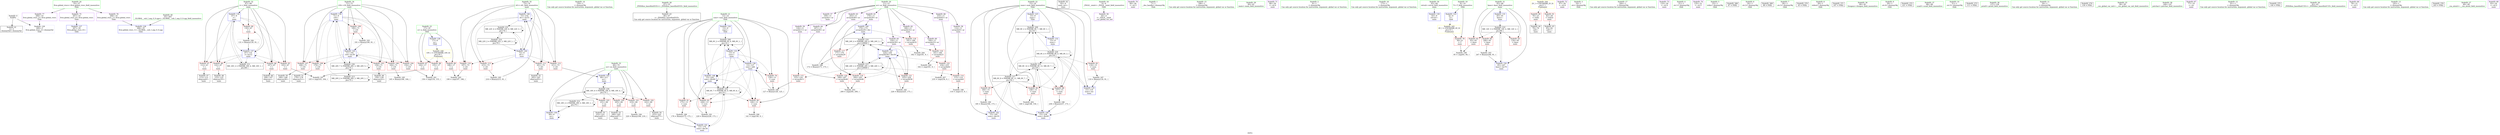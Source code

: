 digraph "SVFG" {
	label="SVFG";

	Node0x55d652a41d50 [shape=record,color=grey,label="{NodeID: 0\nNullPtr}"];
	Node0x55d652a41d50 -> Node0x55d652a60b60[style=solid];
	Node0x55d652a41d50 -> Node0x55d652a67530[style=solid];
	Node0x55d652a61240 [shape=record,color=red,label="{NodeID: 97\n112\<--67\n\<--i\nmain\n}"];
	Node0x55d652a61240 -> Node0x55d652a610a0[style=solid];
	Node0x55d652a43720 [shape=record,color=green,label="{NodeID: 14\n150\<--1\n\<--dummyObj\nCan only get source location for instruction, argument, global var or function.}"];
	Node0x55d652a64ce0 [shape=record,color=grey,label="{NodeID: 194\n220 = Binary(166, 219, )\n}"];
	Node0x55d652a61da0 [shape=record,color=red,label="{NodeID: 111\n201\<--73\n\<--i41\nmain\n}"];
	Node0x55d652a61da0 -> Node0x55d652a624d0[style=solid];
	Node0x55d652a60030 [shape=record,color=green,label="{NodeID: 28\n47\<--53\n_ZNSt8ios_base4InitD1Ev\<--_ZNSt8ios_base4InitD1Ev_field_insensitive\n}"];
	Node0x55d652a60030 -> Node0x55d652a60d30[style=solid];
	Node0x55d652a73800 [shape=record,color=black,label="{NodeID: 208\nMR_6V_2 = PHI(MR_6V_6, MR_6V_1, )\npts\{14 \}\n}"];
	Node0x55d652a73800 -> Node0x55d652a678a0[style=dashed];
	Node0x55d652a67130 [shape=record,color=blue,label="{NodeID: 125\n15\<--9\nnum\<--\nGlob }"];
	Node0x55d652a67130 -> Node0x55d652a73d00[style=dashed];
	Node0x55d652a60c60 [shape=record,color=black,label="{NodeID: 42\n62\<--9\nmain_ret\<--\nmain\n}"];
	Node0x55d652a67d80 [shape=record,color=blue,label="{NodeID: 139\n71\<--9\ni18\<--\nmain\n}"];
	Node0x55d652a67d80 -> Node0x55d652a617f0[style=dashed];
	Node0x55d652a67d80 -> Node0x55d652a618c0[style=dashed];
	Node0x55d652a67d80 -> Node0x55d652a61990[style=dashed];
	Node0x55d652a67d80 -> Node0x55d652a61a60[style=dashed];
	Node0x55d652a67d80 -> Node0x55d652a61b30[style=dashed];
	Node0x55d652a67d80 -> Node0x55d652a61c00[style=dashed];
	Node0x55d652a67d80 -> Node0x55d652a680c0[style=dashed];
	Node0x55d652a67d80 -> Node0x55d652a7a600[style=dashed];
	Node0x55d652a62810 [shape=record,color=purple,label="{NodeID: 56\n44\<--4\n\<--_ZStL8__ioinit\n__cxx_global_var_init\n}"];
	Node0x55d652a63370 [shape=record,color=purple,label="{NodeID: 70\n84\<--26\n\<--.str.3\nmain\n}"];
	Node0x55d652a63f60 [shape=record,color=red,label="{NodeID: 84\n148\<--15\n\<--num\nmain\n}"];
	Node0x55d652a63f60 -> Node0x55d652a6cbc0[style=solid];
	Node0x55d652a40e60 [shape=record,color=green,label="{NodeID: 1\n7\<--1\n__dso_handle\<--dummyObj\nGlob }"];
	Node0x55d652a61310 [shape=record,color=red,label="{NodeID: 98\n122\<--67\n\<--i\nmain\n}"];
	Node0x55d652a61310 -> Node0x55d652a62190[style=solid];
	Node0x55d652a437f0 [shape=record,color=green,label="{NodeID: 15\n166\<--1\n\<--dummyObj\nCan only get source location for instruction, argument, global var or function.}"];
	Node0x55d652a64e60 [shape=record,color=grey,label="{NodeID: 195\n216 = Binary(215, 91, )\n}"];
	Node0x55d652a64e60 -> Node0x55d652a68330[style=solid];
	Node0x55d652a61e70 [shape=record,color=red,label="{NodeID: 112\n211\<--73\n\<--i41\nmain\n}"];
	Node0x55d652a61e70 -> Node0x55d652a68260[style=solid];
	Node0x55d652a600c0 [shape=record,color=green,label="{NodeID: 29\n60\<--61\nmain\<--main_field_insensitive\n}"];
	Node0x55d652a73d00 [shape=record,color=black,label="{NodeID: 209\nMR_8V_2 = PHI(MR_8V_7, MR_8V_1, )\npts\{16 \}\n}"];
	Node0x55d652a73d00 -> Node0x55d652a677d0[style=dashed];
	Node0x55d652a67230 [shape=record,color=blue,label="{NodeID: 126\n17\<--9\nn\<--\nGlob }"];
	Node0x55d652a67230 -> Node0x55d652a7fdc0[style=dashed];
	Node0x55d652a60d30 [shape=record,color=black,label="{NodeID: 43\n46\<--47\n\<--_ZNSt8ios_base4InitD1Ev\nCan only get source location for instruction, argument, global var or function.}"];
	Node0x55d652a67e50 [shape=record,color=blue,label="{NodeID: 140\n170\<--172\narrayidx29\<--dec\nmain\n}"];
	Node0x55d652a67e50 -> Node0x55d652a66b20[style=dashed];
	Node0x55d652a67e50 -> Node0x55d652a76f00[style=dashed];
	Node0x55d652a628e0 [shape=record,color=purple,label="{NodeID: 57\n109\<--11\narrayidx\<--ar\nmain\n}"];
	Node0x55d652a63440 [shape=record,color=purple,label="{NodeID: 71\n86\<--29\n\<--.str.4\nmain\n}"];
	Node0x55d652a64030 [shape=record,color=red,label="{NodeID: 85\n184\<--15\n\<--num\nmain\n}"];
	Node0x55d652a64030 -> Node0x55d652a6a970[style=solid];
	Node0x55d652a43f20 [shape=record,color=green,label="{NodeID: 2\n9\<--1\n\<--dummyObj\nCan only get source location for instruction, argument, global var or function.}"];
	Node0x55d652a613e0 [shape=record,color=red,label="{NodeID: 99\n130\<--67\n\<--i\nmain\n}"];
	Node0x55d652a613e0 -> Node0x55d652a6a070[style=solid];
	Node0x55d652a438c0 [shape=record,color=green,label="{NodeID: 16\n173\<--1\n\<--dummyObj\nCan only get source location for instruction, argument, global var or function.}"];
	Node0x55d652a64fe0 [shape=record,color=grey,label="{NodeID: 196\n238 = Binary(237, 173, )\n}"];
	Node0x55d652a64fe0 -> Node0x55d652a685a0[style=solid];
	Node0x55d652a61f40 [shape=record,color=red,label="{NodeID: 113\n215\<--73\n\<--i41\nmain\n}"];
	Node0x55d652a61f40 -> Node0x55d652a64e60[style=solid];
	Node0x55d652a60180 [shape=record,color=green,label="{NodeID: 30\n63\<--64\nretval\<--retval_field_insensitive\nmain\n}"];
	Node0x55d652a60180 -> Node0x55d652a67630[style=solid];
	Node0x55d652a74200 [shape=record,color=black,label="{NodeID: 210\nMR_14V_3 = PHI(MR_14V_4, MR_14V_2, )\npts\{66 \}\n}"];
	Node0x55d652a74200 -> Node0x55d652a645e0[style=dashed];
	Node0x55d652a74200 -> Node0x55d652a646b0[style=dashed];
	Node0x55d652a74200 -> Node0x55d652a64780[style=dashed];
	Node0x55d652a74200 -> Node0x55d652a68670[style=dashed];
	Node0x55d652a67330 [shape=record,color=blue,label="{NodeID: 127\n267\<--34\nllvm.global_ctors_0\<--\nGlob }"];
	Node0x55d652a60e30 [shape=record,color=black,label="{NodeID: 44\n79\<--76\ncall\<--\nmain\n}"];
	Node0x55d652a78800 [shape=record,color=black,label="{NodeID: 224\nMR_8V_4 = PHI(MR_8V_6, MR_8V_3, )\npts\{16 \}\n}"];
	Node0x55d652a78800 -> Node0x55d652a63e90[style=dashed];
	Node0x55d652a78800 -> Node0x55d652a63f60[style=dashed];
	Node0x55d652a78800 -> Node0x55d652a64100[style=dashed];
	Node0x55d652a78800 -> Node0x55d652a67a40[style=dashed];
	Node0x55d652a78800 -> Node0x55d652a685a0[style=dashed];
	Node0x55d652a78800 -> Node0x55d652a73d00[style=dashed];
	Node0x55d652a78800 -> Node0x55d652a76500[style=dashed];
	Node0x55d652a78800 -> Node0x55d652a78800[style=dashed];
	Node0x55d652a78800 -> Node0x55d652a7b500[style=dashed];
	Node0x55d652a67f20 [shape=record,color=blue,label="{NodeID: 141\n13\<--176\nsum\<--dec30\nmain\n}"];
	Node0x55d652a67f20 -> Node0x55d652a76000[style=dashed];
	Node0x55d652a629b0 [shape=record,color=purple,label="{NodeID: 58\n114\<--11\narrayidx9\<--ar\nmain\n}"];
	Node0x55d652a629b0 -> Node0x55d652a62010[style=solid];
	Node0x55d652a63510 [shape=record,color=purple,label="{NodeID: 72\n97\<--29\n\<--.str.4\nmain\n}"];
	Node0x55d652a64100 [shape=record,color=red,label="{NodeID: 86\n237\<--15\n\<--num\nmain\n}"];
	Node0x55d652a64100 -> Node0x55d652a64fe0[style=solid];
	Node0x55d652a421d0 [shape=record,color=green,label="{NodeID: 3\n19\<--1\n.str\<--dummyObj\nGlob }"];
	Node0x55d652a69ef0 [shape=record,color=grey,label="{NodeID: 183\n247 = Binary(246, 91, )\n}"];
	Node0x55d652a69ef0 -> Node0x55d652a68670[style=solid];
	Node0x55d652a614b0 [shape=record,color=red,label="{NodeID: 100\n205\<--69\n\<--se\nmain\n}"];
	Node0x55d652a614b0 -> Node0x55d652a625a0[style=solid];
	Node0x55d652a42e80 [shape=record,color=green,label="{NodeID: 17\n244\<--1\n\<--dummyObj\nCan only get source location for instruction, argument, global var or function.}"];
	Node0x55d652a65160 [shape=record,color=grey,label="{NodeID: 197\n105 = cmp(103, 104, )\n}"];
	Node0x55d652a62010 [shape=record,color=red,label="{NodeID: 114\n115\<--114\n\<--arrayidx9\nmain\n}"];
	Node0x55d652a62010 -> Node0x55d652a652e0[style=solid];
	Node0x55d652a60250 [shape=record,color=green,label="{NodeID: 31\n65\<--66\nkase\<--kase_field_insensitive\nmain\n}"];
	Node0x55d652a60250 -> Node0x55d652a645e0[style=solid];
	Node0x55d652a60250 -> Node0x55d652a646b0[style=solid];
	Node0x55d652a60250 -> Node0x55d652a64780[style=solid];
	Node0x55d652a60250 -> Node0x55d652a67700[style=solid];
	Node0x55d652a60250 -> Node0x55d652a68670[style=solid];
	Node0x55d652a74700 [shape=record,color=black,label="{NodeID: 211\nMR_16V_2 = PHI(MR_16V_4, MR_16V_1, )\npts\{68 \}\n}"];
	Node0x55d652a74700 -> Node0x55d652a67970[style=dashed];
	Node0x55d652a67430 [shape=record,color=blue,label="{NodeID: 128\n268\<--35\nllvm.global_ctors_1\<--_GLOBAL__sub_I_axp_0_0.cpp\nGlob }"];
	Node0x55d652a60f00 [shape=record,color=black,label="{NodeID: 45\n85\<--82\ncall1\<--\nmain\n}"];
	Node0x55d652a67ff0 [shape=record,color=blue,label="{NodeID: 142\n15\<--185\nnum\<--dec35\nmain\n}"];
	Node0x55d652a67ff0 -> Node0x55d652a76500[style=dashed];
	Node0x55d652a62a80 [shape=record,color=purple,label="{NodeID: 59\n124\<--11\narrayidx11\<--ar\nmain\n}"];
	Node0x55d652a62a80 -> Node0x55d652a620e0[style=solid];
	Node0x55d652a635e0 [shape=record,color=purple,label="{NodeID: 73\n110\<--29\n\<--.str.4\nmain\n}"];
	Node0x55d652a641d0 [shape=record,color=red,label="{NodeID: 87\n104\<--17\n\<--n\nmain\n}"];
	Node0x55d652a641d0 -> Node0x55d652a65160[style=solid];
	Node0x55d652a42260 [shape=record,color=green,label="{NodeID: 4\n21\<--1\n.str.1\<--dummyObj\nGlob }"];
	Node0x55d652a6a070 [shape=record,color=grey,label="{NodeID: 184\n131 = Binary(130, 91, )\n}"];
	Node0x55d652a6a070 -> Node0x55d652a67be0[style=solid];
	Node0x55d652a61580 [shape=record,color=red,label="{NodeID: 101\n219\<--69\n\<--se\nmain\n}"];
	Node0x55d652a61580 -> Node0x55d652a64ce0[style=solid];
	Node0x55d652a42f10 [shape=record,color=green,label="{NodeID: 18\n4\<--6\n_ZStL8__ioinit\<--_ZStL8__ioinit_field_insensitive\nGlob }"];
	Node0x55d652a42f10 -> Node0x55d652a62810[style=solid];
	Node0x55d652a652e0 [shape=record,color=grey,label="{NodeID: 198\n116 = cmp(115, 9, )\n}"];
	Node0x55d652a620e0 [shape=record,color=red,label="{NodeID: 115\n125\<--124\n\<--arrayidx11\nmain\n}"];
	Node0x55d652a620e0 -> Node0x55d652a6a370[style=solid];
	Node0x55d652a60320 [shape=record,color=green,label="{NodeID: 32\n67\<--68\ni\<--i_field_insensitive\nmain\n}"];
	Node0x55d652a60320 -> Node0x55d652a64850[style=solid];
	Node0x55d652a60320 -> Node0x55d652a61170[style=solid];
	Node0x55d652a60320 -> Node0x55d652a61240[style=solid];
	Node0x55d652a60320 -> Node0x55d652a61310[style=solid];
	Node0x55d652a60320 -> Node0x55d652a613e0[style=solid];
	Node0x55d652a60320 -> Node0x55d652a67970[style=solid];
	Node0x55d652a60320 -> Node0x55d652a67be0[style=solid];
	Node0x55d652a74c00 [shape=record,color=black,label="{NodeID: 212\nMR_18V_2 = PHI(MR_18V_3, MR_18V_1, )\npts\{70 \}\n}"];
	Node0x55d652a74c00 -> Node0x55d652a67cb0[style=dashed];
	Node0x55d652a74c00 -> Node0x55d652a74c00[style=dashed];
	Node0x55d652a67530 [shape=record,color=blue, style = dotted,label="{NodeID: 129\n269\<--3\nllvm.global_ctors_2\<--dummyVal\nGlob }"];
	Node0x55d652a60fd0 [shape=record,color=black,label="{NodeID: 46\n108\<--107\nidxprom\<--\nmain\n}"];
	Node0x55d652a680c0 [shape=record,color=blue,label="{NodeID: 143\n71\<--191\ni18\<--inc39\nmain\n}"];
	Node0x55d652a680c0 -> Node0x55d652a617f0[style=dashed];
	Node0x55d652a680c0 -> Node0x55d652a618c0[style=dashed];
	Node0x55d652a680c0 -> Node0x55d652a61990[style=dashed];
	Node0x55d652a680c0 -> Node0x55d652a61a60[style=dashed];
	Node0x55d652a680c0 -> Node0x55d652a61b30[style=dashed];
	Node0x55d652a680c0 -> Node0x55d652a61c00[style=dashed];
	Node0x55d652a680c0 -> Node0x55d652a680c0[style=dashed];
	Node0x55d652a680c0 -> Node0x55d652a7a600[style=dashed];
	Node0x55d652a62b50 [shape=record,color=purple,label="{NodeID: 60\n160\<--11\narrayidx23\<--ar\nmain\n}"];
	Node0x55d652a62b50 -> Node0x55d652a66980[style=solid];
	Node0x55d652a636b0 [shape=record,color=purple,label="{NodeID: 74\n135\<--31\n\<--.str.5\nmain\n}"];
	Node0x55d652a642a0 [shape=record,color=red,label="{NodeID: 88\n155\<--17\n\<--n\nmain\n}"];
	Node0x55d652a642a0 -> Node0x55d652a65760[style=solid];
	Node0x55d652a42410 [shape=record,color=green,label="{NodeID: 5\n23\<--1\nstdin\<--dummyObj\nGlob }"];
	Node0x55d652816a30 [shape=record,color=black,label="{NodeID: 268\n87 = PHI()\n}"];
	Node0x55d652a6a1f0 [shape=record,color=grey,label="{NodeID: 185\n165 = Binary(166, 164, )\n}"];
	Node0x55d652a61650 [shape=record,color=red,label="{NodeID: 102\n222\<--69\n\<--se\nmain\n}"];
	Node0x55d652a61650 -> Node0x55d652a62670[style=solid];
	Node0x55d652a42fe0 [shape=record,color=green,label="{NodeID: 19\n8\<--10\nT\<--T_field_insensitive\nGlob }"];
	Node0x55d652a42fe0 -> Node0x55d652a63a80[style=solid];
	Node0x55d652a42fe0 -> Node0x55d652a66f30[style=solid];
	Node0x55d652a65460 [shape=record,color=grey,label="{NodeID: 199\n95 = cmp(93, 94, )\n}"];
	Node0x55d652a66980 [shape=record,color=red,label="{NodeID: 116\n161\<--160\n\<--arrayidx23\nmain\n}"];
	Node0x55d652a66980 -> Node0x55d652a655e0[style=solid];
	Node0x55d652a603f0 [shape=record,color=green,label="{NodeID: 33\n69\<--70\nse\<--se_field_insensitive\nmain\n}"];
	Node0x55d652a603f0 -> Node0x55d652a614b0[style=solid];
	Node0x55d652a603f0 -> Node0x55d652a61580[style=solid];
	Node0x55d652a603f0 -> Node0x55d652a61650[style=solid];
	Node0x55d652a603f0 -> Node0x55d652a61720[style=solid];
	Node0x55d652a603f0 -> Node0x55d652a67cb0[style=solid];
	Node0x55d652a603f0 -> Node0x55d652a68260[style=solid];
	Node0x55d652a75100 [shape=record,color=black,label="{NodeID: 213\nMR_20V_2 = PHI(MR_20V_3, MR_20V_1, )\npts\{72 \}\n}"];
	Node0x55d652a75100 -> Node0x55d652a67d80[style=dashed];
	Node0x55d652a75100 -> Node0x55d652a75100[style=dashed];
	Node0x55d652a75100 -> Node0x55d652a7a600[style=dashed];
	Node0x55d652a67630 [shape=record,color=blue,label="{NodeID: 130\n63\<--9\nretval\<--\nmain\n}"];
	Node0x55d652a610a0 [shape=record,color=black,label="{NodeID: 47\n113\<--112\nidxprom8\<--\nmain\n}"];
	Node0x55d652a68190 [shape=record,color=blue,label="{NodeID: 144\n73\<--9\ni41\<--\nmain\n}"];
	Node0x55d652a68190 -> Node0x55d652a61cd0[style=dashed];
	Node0x55d652a68190 -> Node0x55d652a61da0[style=dashed];
	Node0x55d652a68190 -> Node0x55d652a61e70[style=dashed];
	Node0x55d652a68190 -> Node0x55d652a61f40[style=dashed];
	Node0x55d652a68190 -> Node0x55d652a68330[style=dashed];
	Node0x55d652a68190 -> Node0x55d652a7ab00[style=dashed];
	Node0x55d652a62c20 [shape=record,color=purple,label="{NodeID: 61\n170\<--11\narrayidx29\<--ar\nmain\n}"];
	Node0x55d652a62c20 -> Node0x55d652a66a50[style=solid];
	Node0x55d652a62c20 -> Node0x55d652a67e50[style=solid];
	Node0x55d652a63780 [shape=record,color=purple,label="{NodeID: 75\n267\<--33\nllvm.global_ctors_0\<--llvm.global_ctors\nGlob }"];
	Node0x55d652a63780 -> Node0x55d652a67330[style=solid];
	Node0x55d652a64370 [shape=record,color=red,label="{NodeID: 89\n198\<--17\n\<--n\nmain\n}"];
	Node0x55d652a64370 -> Node0x55d652a6d000[style=solid];
	Node0x55d652a424a0 [shape=record,color=green,label="{NodeID: 6\n24\<--1\n.str.2\<--dummyObj\nGlob }"];
	Node0x55d652a8cb60 [shape=record,color=black,label="{NodeID: 269\n98 = PHI()\n}"];
	Node0x55d652a6a370 [shape=record,color=grey,label="{NodeID: 186\n127 = Binary(126, 125, )\n}"];
	Node0x55d652a6a370 -> Node0x55d652a67b10[style=solid];
	Node0x55d652a61720 [shape=record,color=red,label="{NodeID: 103\n231\<--69\n\<--se\nmain\n}"];
	Node0x55d652a61720 -> Node0x55d652a62740[style=solid];
	Node0x55d652a430b0 [shape=record,color=green,label="{NodeID: 20\n11\<--12\nar\<--ar_field_insensitive\nGlob }"];
	Node0x55d652a430b0 -> Node0x55d652a628e0[style=solid];
	Node0x55d652a430b0 -> Node0x55d652a629b0[style=solid];
	Node0x55d652a430b0 -> Node0x55d652a62a80[style=solid];
	Node0x55d652a430b0 -> Node0x55d652a62b50[style=solid];
	Node0x55d652a430b0 -> Node0x55d652a62c20[style=solid];
	Node0x55d652a430b0 -> Node0x55d652a62cf0[style=solid];
	Node0x55d652a430b0 -> Node0x55d652a62dc0[style=solid];
	Node0x55d652a430b0 -> Node0x55d652a62e90[style=solid];
	Node0x55d652a430b0 -> Node0x55d652a62f60[style=solid];
	Node0x55d652a430b0 -> Node0x55d652a63030[style=solid];
	Node0x55d652a655e0 [shape=record,color=grey,label="{NodeID: 200\n162 = cmp(161, 9, )\n}"];
	Node0x55d652a66a50 [shape=record,color=red,label="{NodeID: 117\n171\<--170\n\<--arrayidx29\nmain\n}"];
	Node0x55d652a66a50 -> Node0x55d652a6a670[style=solid];
	Node0x55d652a604c0 [shape=record,color=green,label="{NodeID: 34\n71\<--72\ni18\<--i18_field_insensitive\nmain\n}"];
	Node0x55d652a604c0 -> Node0x55d652a617f0[style=solid];
	Node0x55d652a604c0 -> Node0x55d652a618c0[style=solid];
	Node0x55d652a604c0 -> Node0x55d652a61990[style=solid];
	Node0x55d652a604c0 -> Node0x55d652a61a60[style=solid];
	Node0x55d652a604c0 -> Node0x55d652a61b30[style=solid];
	Node0x55d652a604c0 -> Node0x55d652a61c00[style=solid];
	Node0x55d652a604c0 -> Node0x55d652a67d80[style=solid];
	Node0x55d652a604c0 -> Node0x55d652a680c0[style=solid];
	Node0x55d652a75600 [shape=record,color=black,label="{NodeID: 214\nMR_22V_2 = PHI(MR_22V_3, MR_22V_1, )\npts\{74 \}\n}"];
	Node0x55d652a75600 -> Node0x55d652a68190[style=dashed];
	Node0x55d652a75600 -> Node0x55d652a75600[style=dashed];
	Node0x55d652a75600 -> Node0x55d652a7ab00[style=dashed];
	Node0x55d652a67700 [shape=record,color=blue,label="{NodeID: 131\n65\<--91\nkase\<--\nmain\n}"];
	Node0x55d652a67700 -> Node0x55d652a74200[style=dashed];
	Node0x55d652a62190 [shape=record,color=black,label="{NodeID: 48\n123\<--122\nidxprom10\<--\nmain\n}"];
	Node0x55d652a68260 [shape=record,color=blue,label="{NodeID: 145\n69\<--211\nse\<--\nmain\n}"];
	Node0x55d652a68260 -> Node0x55d652a7ba00[style=dashed];
	Node0x55d652a62cf0 [shape=record,color=purple,label="{NodeID: 62\n180\<--11\narrayidx32\<--ar\nmain\n}"];
	Node0x55d652a62cf0 -> Node0x55d652a66b20[style=solid];
	Node0x55d652a63880 [shape=record,color=purple,label="{NodeID: 76\n268\<--33\nllvm.global_ctors_1\<--llvm.global_ctors\nGlob }"];
	Node0x55d652a63880 -> Node0x55d652a67430[style=solid];
	Node0x55d652a64440 [shape=record,color=red,label="{NodeID: 90\n76\<--23\n\<--stdin\nmain\n}"];
	Node0x55d652a64440 -> Node0x55d652a60e30[style=solid];
	Node0x55d652a41fb0 [shape=record,color=green,label="{NodeID: 7\n26\<--1\n.str.3\<--dummyObj\nGlob }"];
	Node0x55d652a8cc60 [shape=record,color=black,label="{NodeID: 270\n45 = PHI()\n}"];
	Node0x55d652a6a4f0 [shape=record,color=grey,label="{NodeID: 187\n119 = Binary(118, 91, )\n}"];
	Node0x55d652a6a4f0 -> Node0x55d652a67a40[style=solid];
	Node0x55d652a617f0 [shape=record,color=red,label="{NodeID: 104\n154\<--71\n\<--i18\nmain\n}"];
	Node0x55d652a617f0 -> Node0x55d652a65760[style=solid];
	Node0x55d652a43180 [shape=record,color=green,label="{NodeID: 21\n13\<--14\nsum\<--sum_field_insensitive\nGlob }"];
	Node0x55d652a43180 -> Node0x55d652a63b50[style=solid];
	Node0x55d652a43180 -> Node0x55d652a63c20[style=solid];
	Node0x55d652a43180 -> Node0x55d652a63cf0[style=solid];
	Node0x55d652a43180 -> Node0x55d652a63dc0[style=solid];
	Node0x55d652a43180 -> Node0x55d652a67030[style=solid];
	Node0x55d652a43180 -> Node0x55d652a678a0[style=solid];
	Node0x55d652a43180 -> Node0x55d652a67b10[style=solid];
	Node0x55d652a43180 -> Node0x55d652a67f20[style=solid];
	Node0x55d652a43180 -> Node0x55d652a684d0[style=solid];
	Node0x55d652a65760 [shape=record,color=grey,label="{NodeID: 201\n156 = cmp(154, 155, )\n}"];
	Node0x55d652a66b20 [shape=record,color=red,label="{NodeID: 118\n181\<--180\n\<--arrayidx32\nmain\n}"];
	Node0x55d652a66b20 -> Node0x55d652a6ce80[style=solid];
	Node0x55d652a60590 [shape=record,color=green,label="{NodeID: 35\n73\<--74\ni41\<--i41_field_insensitive\nmain\n}"];
	Node0x55d652a60590 -> Node0x55d652a61cd0[style=solid];
	Node0x55d652a60590 -> Node0x55d652a61da0[style=solid];
	Node0x55d652a60590 -> Node0x55d652a61e70[style=solid];
	Node0x55d652a60590 -> Node0x55d652a61f40[style=solid];
	Node0x55d652a60590 -> Node0x55d652a68190[style=solid];
	Node0x55d652a60590 -> Node0x55d652a68330[style=solid];
	Node0x55d652a75b00 [shape=record,color=black,label="{NodeID: 215\nMR_24V_2 = PHI(MR_24V_3, MR_24V_1, )\npts\{120000 \}\n}"];
	Node0x55d652a75b00 -> Node0x55d652a62010[style=dashed];
	Node0x55d652a75b00 -> Node0x55d652a620e0[style=dashed];
	Node0x55d652a75b00 -> Node0x55d652a66bf0[style=dashed];
	Node0x55d652a75b00 -> Node0x55d652a66cc0[style=dashed];
	Node0x55d652a75b00 -> Node0x55d652a66d90[style=dashed];
	Node0x55d652a75b00 -> Node0x55d652a68400[style=dashed];
	Node0x55d652a75b00 -> Node0x55d652a75b00[style=dashed];
	Node0x55d652a75b00 -> Node0x55d652a76f00[style=dashed];
	Node0x55d652a677d0 [shape=record,color=blue,label="{NodeID: 132\n15\<--9\nnum\<--\nmain\n}"];
	Node0x55d652a677d0 -> Node0x55d652a78800[style=dashed];
	Node0x55d652a62260 [shape=record,color=black,label="{NodeID: 49\n159\<--158\nidxprom22\<--\nmain\n}"];
	Node0x55d652a68330 [shape=record,color=blue,label="{NodeID: 146\n73\<--216\ni41\<--inc53\nmain\n}"];
	Node0x55d652a68330 -> Node0x55d652a61cd0[style=dashed];
	Node0x55d652a68330 -> Node0x55d652a61da0[style=dashed];
	Node0x55d652a68330 -> Node0x55d652a61e70[style=dashed];
	Node0x55d652a68330 -> Node0x55d652a61f40[style=dashed];
	Node0x55d652a68330 -> Node0x55d652a68330[style=dashed];
	Node0x55d652a68330 -> Node0x55d652a7ab00[style=dashed];
	Node0x55d652a62dc0 [shape=record,color=purple,label="{NodeID: 63\n203\<--11\narrayidx46\<--ar\nmain\n}"];
	Node0x55d652a62dc0 -> Node0x55d652a66bf0[style=solid];
	Node0x55d652a63980 [shape=record,color=purple,label="{NodeID: 77\n269\<--33\nllvm.global_ctors_2\<--llvm.global_ctors\nGlob }"];
	Node0x55d652a63980 -> Node0x55d652a67530[style=solid];
	Node0x55d652a64510 [shape=record,color=red,label="{NodeID: 91\n82\<--28\n\<--stdout\nmain\n}"];
	Node0x55d652a64510 -> Node0x55d652a60f00[style=solid];
	Node0x55d652a42040 [shape=record,color=green,label="{NodeID: 8\n28\<--1\nstdout\<--dummyObj\nGlob }"];
	Node0x55d652a8d2b0 [shape=record,color=black,label="{NodeID: 271\n167 = PHI()\n}"];
	Node0x55d652a6a670 [shape=record,color=grey,label="{NodeID: 188\n172 = Binary(171, 173, )\n}"];
	Node0x55d652a6a670 -> Node0x55d652a67e50[style=solid];
	Node0x55d652a618c0 [shape=record,color=red,label="{NodeID: 105\n158\<--71\n\<--i18\nmain\n}"];
	Node0x55d652a618c0 -> Node0x55d652a62260[style=solid];
	Node0x55d652a43250 [shape=record,color=green,label="{NodeID: 22\n15\<--16\nnum\<--num_field_insensitive\nGlob }"];
	Node0x55d652a43250 -> Node0x55d652a63e90[style=solid];
	Node0x55d652a43250 -> Node0x55d652a63f60[style=solid];
	Node0x55d652a43250 -> Node0x55d652a64030[style=solid];
	Node0x55d652a43250 -> Node0x55d652a64100[style=solid];
	Node0x55d652a43250 -> Node0x55d652a67130[style=solid];
	Node0x55d652a43250 -> Node0x55d652a677d0[style=solid];
	Node0x55d652a43250 -> Node0x55d652a67a40[style=solid];
	Node0x55d652a43250 -> Node0x55d652a67ff0[style=solid];
	Node0x55d652a43250 -> Node0x55d652a685a0[style=solid];
	Node0x55d652a6cbc0 [shape=record,color=grey,label="{NodeID: 202\n149 = cmp(148, 150, )\n}"];
	Node0x55d652a66bf0 [shape=record,color=red,label="{NodeID: 119\n204\<--203\n\<--arrayidx46\nmain\n}"];
	Node0x55d652a66bf0 -> Node0x55d652a6cd00[style=solid];
	Node0x55d652a60660 [shape=record,color=green,label="{NodeID: 36\n80\<--81\nfreopen\<--freopen_field_insensitive\n}"];
	Node0x55d652a76000 [shape=record,color=black,label="{NodeID: 216\nMR_6V_7 = PHI(MR_6V_9, MR_6V_6, )\npts\{14 \}\n}"];
	Node0x55d652a76000 -> Node0x55d652a63c20[style=dashed];
	Node0x55d652a76000 -> Node0x55d652a63cf0[style=dashed];
	Node0x55d652a76000 -> Node0x55d652a63dc0[style=dashed];
	Node0x55d652a76000 -> Node0x55d652a67f20[style=dashed];
	Node0x55d652a76000 -> Node0x55d652a684d0[style=dashed];
	Node0x55d652a76000 -> Node0x55d652a73800[style=dashed];
	Node0x55d652a76000 -> Node0x55d652a76000[style=dashed];
	Node0x55d652a678a0 [shape=record,color=blue,label="{NodeID: 133\n13\<--9\nsum\<--\nmain\n}"];
	Node0x55d652a678a0 -> Node0x55d652a63b50[style=dashed];
	Node0x55d652a678a0 -> Node0x55d652a63c20[style=dashed];
	Node0x55d652a678a0 -> Node0x55d652a63dc0[style=dashed];
	Node0x55d652a678a0 -> Node0x55d652a67b10[style=dashed];
	Node0x55d652a678a0 -> Node0x55d652a684d0[style=dashed];
	Node0x55d652a678a0 -> Node0x55d652a73800[style=dashed];
	Node0x55d652a678a0 -> Node0x55d652a76000[style=dashed];
	Node0x55d652a62330 [shape=record,color=black,label="{NodeID: 50\n169\<--168\nidxprom28\<--\nmain\n}"];
	Node0x55d652a7a600 [shape=record,color=black,label="{NodeID: 230\nMR_20V_7 = PHI(MR_20V_3, MR_20V_5, )\npts\{72 \}\n}"];
	Node0x55d652a7a600 -> Node0x55d652a67d80[style=dashed];
	Node0x55d652a7a600 -> Node0x55d652a75100[style=dashed];
	Node0x55d652a7a600 -> Node0x55d652a7a600[style=dashed];
	Node0x55d652a68400 [shape=record,color=blue,label="{NodeID: 147\n224\<--226\narrayidx58\<--dec59\nmain\n}"];
	Node0x55d652a68400 -> Node0x55d652a66bf0[style=dashed];
	Node0x55d652a68400 -> Node0x55d652a66cc0[style=dashed];
	Node0x55d652a68400 -> Node0x55d652a66d90[style=dashed];
	Node0x55d652a68400 -> Node0x55d652a66e60[style=dashed];
	Node0x55d652a68400 -> Node0x55d652a68400[style=dashed];
	Node0x55d652a68400 -> Node0x55d652a75b00[style=dashed];
	Node0x55d652a68400 -> Node0x55d652a76f00[style=dashed];
	Node0x55d652a62e90 [shape=record,color=purple,label="{NodeID: 64\n207\<--11\narrayidx48\<--ar\nmain\n}"];
	Node0x55d652a62e90 -> Node0x55d652a66cc0[style=solid];
	Node0x55d652a7f000 [shape=record,color=yellow,style=double,label="{NodeID: 244\n2V_1 = ENCHI(MR_2V_0)\npts\{1 \}\nFun[main]}"];
	Node0x55d652a7f000 -> Node0x55d652a64440[style=dashed];
	Node0x55d652a7f000 -> Node0x55d652a64510[style=dashed];
	Node0x55d652a63a80 [shape=record,color=red,label="{NodeID: 78\n94\<--8\n\<--T\nmain\n}"];
	Node0x55d652a63a80 -> Node0x55d652a65460[style=solid];
	Node0x55d652a645e0 [shape=record,color=red,label="{NodeID: 92\n93\<--65\n\<--kase\nmain\n}"];
	Node0x55d652a645e0 -> Node0x55d652a65460[style=solid];
	Node0x55d652a42710 [shape=record,color=green,label="{NodeID: 9\n29\<--1\n.str.4\<--dummyObj\nGlob }"];
	Node0x55d652a8d3b0 [shape=record,color=black,label="{NodeID: 272\n221 = PHI()\n}"];
	Node0x55d652a6a7f0 [shape=record,color=grey,label="{NodeID: 189\n176 = Binary(175, 173, )\n}"];
	Node0x55d652a6a7f0 -> Node0x55d652a67f20[style=solid];
	Node0x55d652a61990 [shape=record,color=red,label="{NodeID: 106\n164\<--71\n\<--i18\nmain\n}"];
	Node0x55d652a61990 -> Node0x55d652a6a1f0[style=solid];
	Node0x55d652a43320 [shape=record,color=green,label="{NodeID: 23\n17\<--18\nn\<--n_field_insensitive\nGlob }"];
	Node0x55d652a43320 -> Node0x55d652a641d0[style=solid];
	Node0x55d652a43320 -> Node0x55d652a642a0[style=solid];
	Node0x55d652a43320 -> Node0x55d652a64370[style=solid];
	Node0x55d652a43320 -> Node0x55d652a67230[style=solid];
	Node0x55d652a6cd00 [shape=record,color=grey,label="{NodeID: 203\n209 = cmp(204, 208, )\n}"];
	Node0x55d652a66cc0 [shape=record,color=red,label="{NodeID: 120\n208\<--207\n\<--arrayidx48\nmain\n}"];
	Node0x55d652a66cc0 -> Node0x55d652a6cd00[style=solid];
	Node0x55d652a60760 [shape=record,color=green,label="{NodeID: 37\n88\<--89\nscanf\<--scanf_field_insensitive\n}"];
	Node0x55d652a76500 [shape=record,color=black,label="{NodeID: 217\nMR_8V_8 = PHI(MR_8V_11, MR_8V_7, )\npts\{16 \}\n}"];
	Node0x55d652a76500 -> Node0x55d652a63f60[style=dashed];
	Node0x55d652a76500 -> Node0x55d652a64030[style=dashed];
	Node0x55d652a76500 -> Node0x55d652a64100[style=dashed];
	Node0x55d652a76500 -> Node0x55d652a67ff0[style=dashed];
	Node0x55d652a76500 -> Node0x55d652a685a0[style=dashed];
	Node0x55d652a76500 -> Node0x55d652a73d00[style=dashed];
	Node0x55d652a76500 -> Node0x55d652a76500[style=dashed];
	Node0x55d652a76500 -> Node0x55d652a7b500[style=dashed];
	Node0x55d652a67970 [shape=record,color=blue,label="{NodeID: 134\n67\<--9\ni\<--\nmain\n}"];
	Node0x55d652a67970 -> Node0x55d652a64850[style=dashed];
	Node0x55d652a67970 -> Node0x55d652a61170[style=dashed];
	Node0x55d652a67970 -> Node0x55d652a61240[style=dashed];
	Node0x55d652a67970 -> Node0x55d652a61310[style=dashed];
	Node0x55d652a67970 -> Node0x55d652a613e0[style=dashed];
	Node0x55d652a67970 -> Node0x55d652a67be0[style=dashed];
	Node0x55d652a67970 -> Node0x55d652a74700[style=dashed];
	Node0x55d652a62400 [shape=record,color=black,label="{NodeID: 51\n179\<--178\nidxprom31\<--\nmain\n}"];
	Node0x55d652a7ab00 [shape=record,color=black,label="{NodeID: 231\nMR_22V_4 = PHI(MR_22V_6, MR_22V_3, )\npts\{74 \}\n}"];
	Node0x55d652a7ab00 -> Node0x55d652a68190[style=dashed];
	Node0x55d652a7ab00 -> Node0x55d652a75600[style=dashed];
	Node0x55d652a7ab00 -> Node0x55d652a7ab00[style=dashed];
	Node0x55d652a684d0 [shape=record,color=blue,label="{NodeID: 148\n13\<--229\nsum\<--dec60\nmain\n}"];
	Node0x55d652a684d0 -> Node0x55d652a63c20[style=dashed];
	Node0x55d652a684d0 -> Node0x55d652a63dc0[style=dashed];
	Node0x55d652a684d0 -> Node0x55d652a684d0[style=dashed];
	Node0x55d652a684d0 -> Node0x55d652a73800[style=dashed];
	Node0x55d652a684d0 -> Node0x55d652a76000[style=dashed];
	Node0x55d652a62f60 [shape=record,color=purple,label="{NodeID: 65\n224\<--11\narrayidx58\<--ar\nmain\n}"];
	Node0x55d652a62f60 -> Node0x55d652a66d90[style=solid];
	Node0x55d652a62f60 -> Node0x55d652a68400[style=solid];
	Node0x55d652a7fb20 [shape=record,color=yellow,style=double,label="{NodeID: 245\n4V_1 = ENCHI(MR_4V_0)\npts\{10 \}\nFun[main]}"];
	Node0x55d652a7fb20 -> Node0x55d652a63a80[style=dashed];
	Node0x55d652a63b50 [shape=record,color=red,label="{NodeID: 79\n126\<--13\n\<--sum\nmain\n}"];
	Node0x55d652a63b50 -> Node0x55d652a6a370[style=solid];
	Node0x55d652a646b0 [shape=record,color=red,label="{NodeID: 93\n134\<--65\n\<--kase\nmain\n}"];
	Node0x55d652a427e0 [shape=record,color=green,label="{NodeID: 10\n31\<--1\n.str.5\<--dummyObj\nGlob }"];
	Node0x55d652a8d4b0 [shape=record,color=black,label="{NodeID: 273\n111 = PHI()\n}"];
	Node0x55d652a6a970 [shape=record,color=grey,label="{NodeID: 190\n185 = Binary(184, 173, )\n}"];
	Node0x55d652a6a970 -> Node0x55d652a67ff0[style=solid];
	Node0x55d652a61a60 [shape=record,color=red,label="{NodeID: 107\n168\<--71\n\<--i18\nmain\n}"];
	Node0x55d652a61a60 -> Node0x55d652a62330[style=solid];
	Node0x55d652a433f0 [shape=record,color=green,label="{NodeID: 24\n33\<--37\nllvm.global_ctors\<--llvm.global_ctors_field_insensitive\nGlob }"];
	Node0x55d652a433f0 -> Node0x55d652a63780[style=solid];
	Node0x55d652a433f0 -> Node0x55d652a63880[style=solid];
	Node0x55d652a433f0 -> Node0x55d652a63980[style=solid];
	Node0x55d652a6ce80 [shape=record,color=grey,label="{NodeID: 204\n182 = cmp(181, 9, )\n}"];
	Node0x55d652a66d90 [shape=record,color=red,label="{NodeID: 121\n225\<--224\n\<--arrayidx58\nmain\n}"];
	Node0x55d652a66d90 -> Node0x55d652a649e0[style=solid];
	Node0x55d652a60860 [shape=record,color=green,label="{NodeID: 38\n137\<--138\nprintf\<--printf_field_insensitive\n}"];
	Node0x55d652a67a40 [shape=record,color=blue,label="{NodeID: 135\n15\<--119\nnum\<--inc\nmain\n}"];
	Node0x55d652a67a40 -> Node0x55d652a78800[style=dashed];
	Node0x55d652a624d0 [shape=record,color=black,label="{NodeID: 52\n202\<--201\nidxprom45\<--\nmain\n}"];
	Node0x55d652a685a0 [shape=record,color=blue,label="{NodeID: 149\n15\<--238\nnum\<--dec65\nmain\n}"];
	Node0x55d652a685a0 -> Node0x55d652a7b500[style=dashed];
	Node0x55d652a63030 [shape=record,color=purple,label="{NodeID: 66\n233\<--11\narrayidx62\<--ar\nmain\n}"];
	Node0x55d652a63030 -> Node0x55d652a66e60[style=solid];
	Node0x55d652a63c20 [shape=record,color=red,label="{NodeID: 80\n140\<--13\n\<--sum\nmain\n}"];
	Node0x55d652a63c20 -> Node0x55d652a6d180[style=solid];
	Node0x55d652a64780 [shape=record,color=red,label="{NodeID: 94\n246\<--65\n\<--kase\nmain\n}"];
	Node0x55d652a64780 -> Node0x55d652a69ef0[style=solid];
	Node0x55d652a428b0 [shape=record,color=green,label="{NodeID: 11\n34\<--1\n\<--dummyObj\nCan only get source location for instruction, argument, global var or function.}"];
	Node0x55d652a8d5b0 [shape=record,color=black,label="{NodeID: 274\n136 = PHI()\n}"];
	Node0x55d652a6aaf0 [shape=record,color=grey,label="{NodeID: 191\n229 = Binary(228, 173, )\n}"];
	Node0x55d652a6aaf0 -> Node0x55d652a684d0[style=solid];
	Node0x55d652a61b30 [shape=record,color=red,label="{NodeID: 108\n178\<--71\n\<--i18\nmain\n}"];
	Node0x55d652a61b30 -> Node0x55d652a62400[style=solid];
	Node0x55d652a434c0 [shape=record,color=green,label="{NodeID: 25\n38\<--39\n__cxx_global_var_init\<--__cxx_global_var_init_field_insensitive\n}"];
	Node0x55d652a6d000 [shape=record,color=grey,label="{NodeID: 205\n199 = cmp(197, 198, )\n}"];
	Node0x55d652a66e60 [shape=record,color=red,label="{NodeID: 122\n234\<--233\n\<--arrayidx62\nmain\n}"];
	Node0x55d652a66e60 -> Node0x55d652a6d300[style=solid];
	Node0x55d652a60960 [shape=record,color=green,label="{NodeID: 39\n146\<--147\nputchar\<--putchar_field_insensitive\n}"];
	Node0x55d652a76f00 [shape=record,color=black,label="{NodeID: 219\nMR_24V_4 = PHI(MR_24V_6, MR_24V_3, )\npts\{120000 \}\n}"];
	Node0x55d652a76f00 -> Node0x55d652a66980[style=dashed];
	Node0x55d652a76f00 -> Node0x55d652a66a50[style=dashed];
	Node0x55d652a76f00 -> Node0x55d652a66bf0[style=dashed];
	Node0x55d652a76f00 -> Node0x55d652a66cc0[style=dashed];
	Node0x55d652a76f00 -> Node0x55d652a66d90[style=dashed];
	Node0x55d652a76f00 -> Node0x55d652a67e50[style=dashed];
	Node0x55d652a76f00 -> Node0x55d652a68400[style=dashed];
	Node0x55d652a76f00 -> Node0x55d652a75b00[style=dashed];
	Node0x55d652a76f00 -> Node0x55d652a76f00[style=dashed];
	Node0x55d652a67b10 [shape=record,color=blue,label="{NodeID: 136\n13\<--127\nsum\<--add\nmain\n}"];
	Node0x55d652a67b10 -> Node0x55d652a63b50[style=dashed];
	Node0x55d652a67b10 -> Node0x55d652a63c20[style=dashed];
	Node0x55d652a67b10 -> Node0x55d652a63dc0[style=dashed];
	Node0x55d652a67b10 -> Node0x55d652a67b10[style=dashed];
	Node0x55d652a67b10 -> Node0x55d652a684d0[style=dashed];
	Node0x55d652a67b10 -> Node0x55d652a73800[style=dashed];
	Node0x55d652a67b10 -> Node0x55d652a76000[style=dashed];
	Node0x55d652a625a0 [shape=record,color=black,label="{NodeID: 53\n206\<--205\nidxprom47\<--\nmain\n}"];
	Node0x55d652a7b500 [shape=record,color=black,label="{NodeID: 233\nMR_8V_14 = PHI(MR_8V_13, MR_8V_7, )\npts\{16 \}\n}"];
	Node0x55d652a7b500 -> Node0x55d652a63f60[style=dashed];
	Node0x55d652a7b500 -> Node0x55d652a64100[style=dashed];
	Node0x55d652a7b500 -> Node0x55d652a685a0[style=dashed];
	Node0x55d652a7b500 -> Node0x55d652a73d00[style=dashed];
	Node0x55d652a7b500 -> Node0x55d652a76500[style=dashed];
	Node0x55d652a7b500 -> Node0x55d652a7b500[style=dashed];
	Node0x55d652a68670 [shape=record,color=blue,label="{NodeID: 150\n65\<--247\nkase\<--inc70\nmain\n}"];
	Node0x55d652a68670 -> Node0x55d652a74200[style=dashed];
	Node0x55d652a63100 [shape=record,color=purple,label="{NodeID: 67\n77\<--19\n\<--.str\nmain\n}"];
	Node0x55d652a63cf0 [shape=record,color=red,label="{NodeID: 81\n175\<--13\n\<--sum\nmain\n}"];
	Node0x55d652a63cf0 -> Node0x55d652a6a7f0[style=solid];
	Node0x55d652a64850 [shape=record,color=red,label="{NodeID: 95\n103\<--67\n\<--i\nmain\n}"];
	Node0x55d652a64850 -> Node0x55d652a65160[style=solid];
	Node0x55d652a42980 [shape=record,color=green,label="{NodeID: 12\n91\<--1\n\<--dummyObj\nCan only get source location for instruction, argument, global var or function.}"];
	Node0x55d652a8d6b0 [shape=record,color=black,label="{NodeID: 275\n144 = PHI()\n}"];
	Node0x55d652a649e0 [shape=record,color=grey,label="{NodeID: 192\n226 = Binary(225, 173, )\n}"];
	Node0x55d652a649e0 -> Node0x55d652a68400[style=solid];
	Node0x55d652a61c00 [shape=record,color=red,label="{NodeID: 109\n190\<--71\n\<--i18\nmain\n}"];
	Node0x55d652a61c00 -> Node0x55d652a64b60[style=solid];
	Node0x55d652a5ff10 [shape=record,color=green,label="{NodeID: 26\n42\<--43\n_ZNSt8ios_base4InitC1Ev\<--_ZNSt8ios_base4InitC1Ev_field_insensitive\n}"];
	Node0x55d652a6d180 [shape=record,color=grey,label="{NodeID: 206\n141 = cmp(140, 9, )\n}"];
	Node0x55d652a66f30 [shape=record,color=blue,label="{NodeID: 123\n8\<--9\nT\<--\nGlob }"];
	Node0x55d652a66f30 -> Node0x55d652a7fb20[style=dashed];
	Node0x55d652a60a60 [shape=record,color=green,label="{NodeID: 40\n35\<--263\n_GLOBAL__sub_I_axp_0_0.cpp\<--_GLOBAL__sub_I_axp_0_0.cpp_field_insensitive\n}"];
	Node0x55d652a60a60 -> Node0x55d652a67430[style=solid];
	Node0x55d652a67be0 [shape=record,color=blue,label="{NodeID: 137\n67\<--131\ni\<--inc12\nmain\n}"];
	Node0x55d652a67be0 -> Node0x55d652a64850[style=dashed];
	Node0x55d652a67be0 -> Node0x55d652a61170[style=dashed];
	Node0x55d652a67be0 -> Node0x55d652a61240[style=dashed];
	Node0x55d652a67be0 -> Node0x55d652a61310[style=dashed];
	Node0x55d652a67be0 -> Node0x55d652a613e0[style=dashed];
	Node0x55d652a67be0 -> Node0x55d652a67be0[style=dashed];
	Node0x55d652a67be0 -> Node0x55d652a74700[style=dashed];
	Node0x55d652a62670 [shape=record,color=black,label="{NodeID: 54\n223\<--222\nidxprom57\<--\nmain\n}"];
	Node0x55d652a7ba00 [shape=record,color=black,label="{NodeID: 234\nMR_18V_6 = PHI(MR_18V_8, MR_18V_4, )\npts\{70 \}\n}"];
	Node0x55d652a7ba00 -> Node0x55d652a614b0[style=dashed];
	Node0x55d652a7ba00 -> Node0x55d652a61580[style=dashed];
	Node0x55d652a7ba00 -> Node0x55d652a61650[style=dashed];
	Node0x55d652a7ba00 -> Node0x55d652a61720[style=dashed];
	Node0x55d652a7ba00 -> Node0x55d652a67cb0[style=dashed];
	Node0x55d652a7ba00 -> Node0x55d652a68260[style=dashed];
	Node0x55d652a7ba00 -> Node0x55d652a74c00[style=dashed];
	Node0x55d652a7ba00 -> Node0x55d652a7ba00[style=dashed];
	Node0x55d652a631d0 [shape=record,color=purple,label="{NodeID: 68\n78\<--21\n\<--.str.1\nmain\n}"];
	Node0x55d652a7fdc0 [shape=record,color=yellow,style=double,label="{NodeID: 248\n10V_1 = ENCHI(MR_10V_0)\npts\{18 \}\nFun[main]}"];
	Node0x55d652a7fdc0 -> Node0x55d652a641d0[style=dashed];
	Node0x55d652a7fdc0 -> Node0x55d652a642a0[style=dashed];
	Node0x55d652a7fdc0 -> Node0x55d652a64370[style=dashed];
	Node0x55d652a63dc0 [shape=record,color=red,label="{NodeID: 82\n228\<--13\n\<--sum\nmain\n}"];
	Node0x55d652a63dc0 -> Node0x55d652a6aaf0[style=solid];
	Node0x55d652a61170 [shape=record,color=red,label="{NodeID: 96\n107\<--67\n\<--i\nmain\n}"];
	Node0x55d652a61170 -> Node0x55d652a60fd0[style=solid];
	Node0x55d652a43650 [shape=record,color=green,label="{NodeID: 13\n145\<--1\n\<--dummyObj\nCan only get source location for instruction, argument, global var or function.}"];
	Node0x55d652a8d7b0 [shape=record,color=black,label="{NodeID: 276\n243 = PHI()\n}"];
	Node0x55d652a64b60 [shape=record,color=grey,label="{NodeID: 193\n191 = Binary(190, 91, )\n}"];
	Node0x55d652a64b60 -> Node0x55d652a680c0[style=solid];
	Node0x55d652a61cd0 [shape=record,color=red,label="{NodeID: 110\n197\<--73\n\<--i41\nmain\n}"];
	Node0x55d652a61cd0 -> Node0x55d652a6d000[style=solid];
	Node0x55d652a5ffa0 [shape=record,color=green,label="{NodeID: 27\n48\<--49\n__cxa_atexit\<--__cxa_atexit_field_insensitive\n}"];
	Node0x55d652a6d300 [shape=record,color=grey,label="{NodeID: 207\n235 = cmp(234, 9, )\n}"];
	Node0x55d652a67030 [shape=record,color=blue,label="{NodeID: 124\n13\<--9\nsum\<--\nGlob }"];
	Node0x55d652a67030 -> Node0x55d652a73800[style=dashed];
	Node0x55d652a60b60 [shape=record,color=black,label="{NodeID: 41\n2\<--3\ndummyVal\<--dummyVal\n}"];
	Node0x55d652a67cb0 [shape=record,color=blue,label="{NodeID: 138\n69\<--9\nse\<--\nmain\n}"];
	Node0x55d652a67cb0 -> Node0x55d652a67cb0[style=dashed];
	Node0x55d652a67cb0 -> Node0x55d652a74c00[style=dashed];
	Node0x55d652a67cb0 -> Node0x55d652a7ba00[style=dashed];
	Node0x55d652a62740 [shape=record,color=black,label="{NodeID: 55\n232\<--231\nidxprom61\<--\nmain\n}"];
	Node0x55d652a632a0 [shape=record,color=purple,label="{NodeID: 69\n83\<--24\n\<--.str.2\nmain\n}"];
	Node0x55d652a63e90 [shape=record,color=red,label="{NodeID: 83\n118\<--15\n\<--num\nmain\n}"];
	Node0x55d652a63e90 -> Node0x55d652a6a4f0[style=solid];
}
